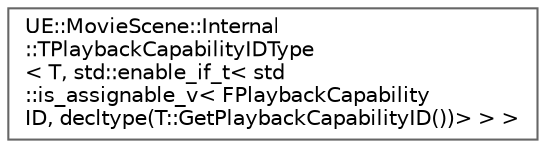 digraph "Graphical Class Hierarchy"
{
 // INTERACTIVE_SVG=YES
 // LATEX_PDF_SIZE
  bgcolor="transparent";
  edge [fontname=Helvetica,fontsize=10,labelfontname=Helvetica,labelfontsize=10];
  node [fontname=Helvetica,fontsize=10,shape=box,height=0.2,width=0.4];
  rankdir="LR";
  Node0 [id="Node000000",label="UE::MovieScene::Internal\l::TPlaybackCapabilityIDType\l\< T, std::enable_if_t\< std\l::is_assignable_v\< FPlaybackCapability\lID, decltype(T::GetPlaybackCapabilityID())\> \> \>",height=0.2,width=0.4,color="grey40", fillcolor="white", style="filled",URL="$d9/dd6/structUE_1_1MovieScene_1_1Internal_1_1TPlaybackCapabilityIDType_3_01T_00_01std_1_1enable__if__t_1bb644f0e2c053456824de5c66f85980.html",tooltip="Getter for the new GetPlaybackCapabilityID method."];
}
